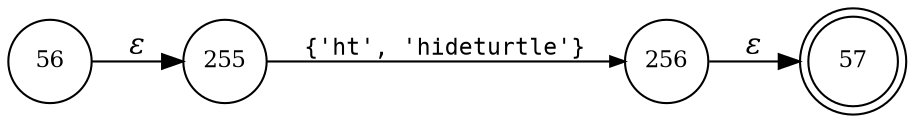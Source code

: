 digraph ATN {
rankdir=LR;
s57[fontsize=11, label="57", shape=doublecircle, fixedsize=true, width=.6];
s256[fontsize=11,label="256", shape=circle, fixedsize=true, width=.55, peripheries=1];
s56[fontsize=11,label="56", shape=circle, fixedsize=true, width=.55, peripheries=1];
s255[fontsize=11,label="255", shape=circle, fixedsize=true, width=.55, peripheries=1];
s56 -> s255 [fontname="Times-Italic", label="&epsilon;"];
s255 -> s256 [fontsize=11, fontname="Courier", arrowsize=.7, label = "{'ht', 'hideturtle'}", arrowhead = normal];
s256 -> s57 [fontname="Times-Italic", label="&epsilon;"];
}